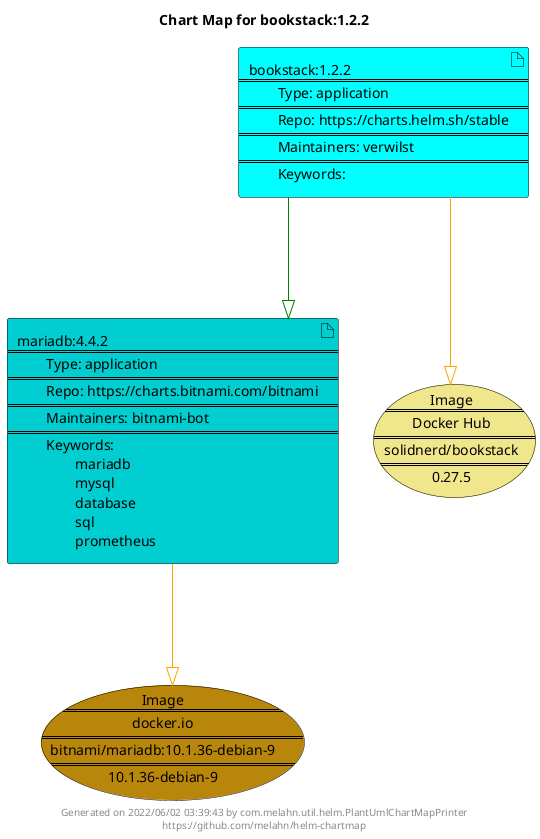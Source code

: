 @startuml
skinparam linetype ortho
skinparam backgroundColor white
skinparam usecaseBorderColor black
skinparam usecaseArrowColor LightSlateGray
skinparam artifactBorderColor black
skinparam artifactArrowColor LightSlateGray

title Chart Map for bookstack:1.2.2

'There are 2 referenced Helm Charts
artifact "bookstack:1.2.2\n====\n\tType: application\n====\n\tRepo: https://charts.helm.sh/stable\n====\n\tMaintainers: verwilst\n====\n\tKeywords: " as bookstack_1_2_2 #Aqua
artifact "mariadb:4.4.2\n====\n\tType: application\n====\n\tRepo: https://charts.bitnami.com/bitnami\n====\n\tMaintainers: bitnami-bot\n====\n\tKeywords: \n\t\tmariadb\n\t\tmysql\n\t\tdatabase\n\t\tsql\n\t\tprometheus" as mariadb_4_4_2 #DarkTurquoise

'There are 2 referenced Docker Images
usecase "Image\n====\ndocker.io\n====\nbitnami/mariadb:10.1.36-debian-9\n====\n10.1.36-debian-9" as docker_io_bitnami_mariadb_10_1_36_debian_9 #DarkGoldenRod
usecase "Image\n====\nDocker Hub\n====\nsolidnerd/bookstack\n====\n0.27.5" as solidnerd_bookstack_0_27_5 #Khaki

'Chart Dependencies
bookstack_1_2_2--[#green]-|>mariadb_4_4_2
bookstack_1_2_2--[#orange]-|>solidnerd_bookstack_0_27_5
mariadb_4_4_2--[#orange]-|>docker_io_bitnami_mariadb_10_1_36_debian_9

center footer Generated on 2022/06/02 03:39:43 by com.melahn.util.helm.PlantUmlChartMapPrinter\nhttps://github.com/melahn/helm-chartmap
@enduml
